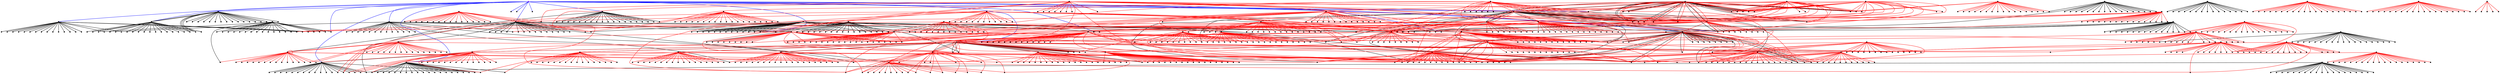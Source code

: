 graph G{
node[shape=point]
"Global_warming"[color=purple]
"Global_warming" -- "Albedo"[color=blue];
"Global_warming" -- "Agriculture"[color=blue];
"Global_warming" -- "Asphalt"[color=blue];
"Global_warming" -- "Adelaide"[color=blue];
"Global_warming" -- "Agrarianism"[color=blue];
"Global_warming" -- "Armageddon"[color=blue];
"Global_warming" -- "Attribution_of_recent_climate_change"[color=blue];
"Global_warming" -- "Talk_Attribution_of_recent_climate_change"[color=blue];
"Global_warming" -- "Acid_rain"[color=blue];
"Global_warming" -- "Bill_Clinton"[color=blue];
"Global_warming" -- "Bryozoa"[color=blue];
"Global_warming" -- "Brigitte_Bardot"[color=blue];
"Global_warming" -- "Botany"[color=blue];
"Global_warming" -- "Barter"[color=blue];
"Global_warming" -- "Brown_bear"[color=blue];
"Global_warming" -- "Bee"[color=blue];
"Global_warming" -- "Blue_whale"[color=blue];
"Global_warming" -- "Benjamin_D__Santer"[color=blue];
"Global_warming" -- "Copenhagen"[color=blue];
"Global_warming" -- "Geography_of_Canada"[color=blue];
"Albedo" -- "Asteroid";
"Albedo" -- "Adrastea_(moon)";
"Albedo" -- "Attribution_of_recent_climate_change";
"Albedo" -- "Botany";
"Albedo" -- "Carbon_dioxide";
"Albedo" -- "Comet";
"Albedo" -- "Carbon_sink";
"Albedo" -- "Climate";
"Albedo" -- "Carme_(moon)";
"Albedo" -- "Comet_Hale–Bopp";
"Albedo" -- "Hypothetical_types_of_biochemistry";
"Albedo" -- "Deep_Space_1";
"Albedo" -- "Earth";
"Albedo" -- "Exoplanet";
"Albedo" -- "El_Niño";
"Albedo" -- "Feedback";
"Albedo" -- "Fred_Singer";
"Albedo" -- "Greenhouse_effect";
"Albedo" -- "Glacier";
"Albedo" -- "Global_warming_potential";
"Agriculture" -- "Anarchism";
"Agriculture" -- "Agricultural_science";
"Agriculture" -- "Agriculture";
"Agriculture" -- "Assistive_technology";
"Agriculture" -- "Economy_of_Angola";
"Agriculture" -- "Arsenic";
"Agriculture" -- "Arable_land";
"Agriculture" -- "Antigua_and_Barbuda";
"Agriculture" -- "Achill_Island";
"Agriculture" -- "Aarhus";
"Agriculture" -- "Economy_of_Armenia";
"Agriculture" -- "Assembly_line";
"Agriculture" -- "Artificial_intelligence";
"Agriculture" -- "Aquaculture";
"Agriculture" -- "Amazon_River";
"Agriculture" -- "Ammon";
"Agriculture" -- "Apuleius";
"Agriculture" -- "Economy_of_Alberta";
"Agriculture" -- "Arcology";
"Agriculture" -- "Angus";
"Asphalt" -- "Aluminium";
"Asphalt" -- "Andes";
"Asphalt" -- "Brick";
"Asphalt" -- "Concrete";
"Asphalt" -- "Transport_in_Cambodia";
"Asphalt" -- "Comet";
"Asphalt" -- "Coal_tar";
"Asphalt" -- "Dead_Sea";
"Asphalt" -- "Dolly_Parton";
"Asphalt" -- "Extremophile";
"Asphalt" -- "Geography_of_Israel";
"Asphalt" -- "Kalevala";
"Asphalt" -- "Kerosene";
"Asphalt" -- "Economy_of_Malaysia";
"Asphalt" -- "Mummy";
"Asphalt" -- "Mica";
"Asphalt" -- "Natural_gas";
"Asphalt" -- "Oxygen";
"Asphalt" -- "Petroleum";
"Asphalt" -- "Foreign_relations_of_China";
"Adelaide" -- "ABBA";
"Adelaide" -- "Australian_Democrats";
"Adelaide" -- "Austin,_Texas";
"Adelaide" -- "Australian_rules_football";
"Adelaide" -- "Australian_Army";
"Adelaide" -- "Australian_Broadcasting_Corporation";
"Adelaide" -- "Brian_Lara";
"Adelaide" -- "Bill_Oddie";
"Adelaide" -- "Ballarat";
"Adelaide" -- "Commuter_rail";
"Adelaide" -- "Cold_Chisel";
"Adelaide" -- "Cola";
"Adelaide" -- "Christadelphians";
"Adelaide" -- "Christmas_tree";
"Adelaide" -- "December_28";
"Adelaide" -- "December_1";
"Adelaide" -- "Darwin,_Northern_Territory";
"Adelaide" -- "Diesel_multiple_unit";
"Adelaide" -- "Eastern_Orthodox_Church";
"Adelaide" -- "Ennio_Morricone";
"Agrarianism" -- "Benjamin_Disraeli";
"Agrarianism" -- "Barter";
"Agrarianism" -- "Chinese_philosophy";
"Agrarianism" -- "Country_Liberal_Party";
"Agrarianism" -- "Conservatism";
"Agrarianism" -- "Arthur_Wellesley,_1st_Duke_of_Wellington";
"Agrarianism" -- "Distributism";
"Agrarianism" -- "Edmund_Burke";
"Agrarianism" -- "Engelbert_Dollfuss";
"Agrarianism" -- "Grover_Cleveland";
"Agrarianism" -- "History_of_Poland";
"Agrarianism" -- "Jacobitism";
"Agrarianism" -- "Luddite";
"Agrarianism" -- "List_of_Latin_words_with_English_derivatives";
"Agrarianism" -- "Index_of_philosophy_articles_(A–C)";
"Agrarianism" -- "Mahatma_Gandhi";
"Agrarianism" -- "Monasticism";
"Agrarianism" -- "Manorialism";
"Agrarianism" -- "Nazi_Party";
"Agrarianism" -- "National_Party_of_Australia";
"Armageddon" -- "Afterlife";
"Armageddon" -- "Book_of_Revelation";
"Armageddon" -- "Christian_eschatology";
"Armageddon" -- "Family_International";
"Armageddon" -- "Eschatology";
"Armageddon" -- "Fermi_paradox";
"Armageddon" -- "Islamic_eschatology";
"Armageddon" -- "Talk_Jewish_eschatology";
"Armageddon" -- "Left_Behind";
"Armageddon" -- "Ride_the_Lightning";
"Armageddon" -- "Mage__The_Ascension";
"Armageddon" -- "Malthusian_catastrophe";
"Armageddon" -- "Millennialism";
"Armageddon" -- "Nuclear_winter";
"Armageddon" -- "Preterism";
"Armageddon" -- "Pandemic";
"Armageddon" -- "Ragnarök";
"Armageddon" -- "Rise_of_the_Triad";
"Armageddon" -- "List_of_The_Sandman_characters";
"Armageddon" -- "Second_Coming";
"Attribution of recent climate change" -- "Albedo";
"Attribution of recent climate change" -- "Attribution_of_recent_climate_change";
"Attribution of recent climate change" -- "Talk_Attribution_of_recent_climate_change";
"Attribution of recent climate change" -- "Carbon_dioxide";
"Attribution of recent climate change" -- "Carbon_sink";
"Attribution of recent climate change" -- "Climate";
"Attribution of recent climate change" -- "El_Niño";
"Attribution of recent climate change" -- "Fred_Singer";
"Attribution of recent climate change" -- "Greenhouse_effect";
"Attribution of recent climate change" -- "Glacier";
"Attribution of recent climate change" -- "Global_warming_potential";
"Attribution of recent climate change" -- "Global_warming_controversy";
"Attribution of recent climate change" -- "Intergovernmental_Panel_on_Climate_Change";
"Attribution of recent climate change" -- "Kyoto_Protocol";
"Attribution of recent climate change" -- "Science___Environmental_Policy_Project";
"Attribution of recent climate change" -- "United_Nations_Framework_Convention_on_Climate_Change";
"Attribution of recent climate change" -- "Urban_heat_island";
"Attribution of recent climate change" -- "Little_Ice_Age";
"Attribution of recent climate change" -- "Talk_Global_warming_controversy";
"Attribution of recent climate change" -- "Emissions_trading";
"Talk:Attribution of recent climate change" -- "Talk_Anthropogenic_global_warming";
"Talk:Attribution of recent climate change" -- "Wikipedia_Administrators'_noticeboard_IncidentArchive19";
"Talk:Attribution of recent climate change" -- "Wikipedia_WikiProject_Skepticism_Articles_attracting_pseudoscientific_edits";
"Talk:Attribution of recent climate change" -- "Wikipedia_Version_1_0_Editorial_Team_Assessment_log";
"Talk:Attribution of recent climate change" -- "Talk_Global_warming_Archive_15";
"Talk:Attribution of recent climate change" -- "Wikipedia_Administrators'_noticeboard_3RRArchive36";
"Talk:Attribution of recent climate change" -- "Wikipedia_Administrators'_noticeboard_3RRArchive63";
"Talk:Attribution of recent climate change" -- "Talk_Attribution_of_recent_climate_change_Archive_1";
"Talk:Attribution of recent climate change" -- "Talk_Attribution_of_recent_climate_change_Archive_2";
"Talk:Attribution of recent climate change" -- "Wikipedia_Database_reports_Indefinitely_semi_protected_articles_1";
"Talk:Attribution of recent climate change" -- "User_talk_Tony_Sidaway_Discretionary_sanctions_articles_tagged";
"Talk:Attribution of recent climate change" -- "Wikipedia_WikiProject_Environment_Article_alerts_Archive";
"Talk:Attribution of recent climate change" -- "Wikipedia_WikiProject_Environment_Climate_change_task_force_Article_alerts_Archive";
"Talk:Attribution of recent climate change" -- "User_talk_Mhannigan";
"Talk:Attribution of recent climate change" -- "Wikipedia_Dispute_resolution_noticeboard_Archive_52";
"Acid rain" -- "Arbor_Day";
"Acid rain" -- "Conservation_(cultural_heritage)";
"Acid rain" -- "Geography_of_Bulgaria";
"Acid rain" -- "Geography_of_Canada";
"Acid rain" -- "Canada–United_States_relations";
"Acid rain" -- "Coal";
"Acid rain" -- "Convention_on_Long_Range_Transboundary_Air_Pollution";
"Acid rain" -- "Cold_fusion";
"Acid rain" -- "Earth";
"Acid rain" -- "List_of_international_environmental_agreements";
"Acid rain" -- "Ecosystem";
"Acid rain" -- "Extinction_event";
"Acid rain" -- "Environmental_law";
"Acid rain" -- "Environmental_movement_in_the_United_States";
"Acid rain" -- "Geography_of_Finland";
"Acid rain" -- "Forest";
"Acid rain" -- "Food_and_Agriculture_Organization";
"Acid rain" -- "Gun_safety";
"Acid rain" -- "Alliance_'90_The_Greens";
"Acid rain" -- "Galvanization";
"Bill Clinton" -- "Abraham_Lincoln";
"Bill Clinton" -- "April_12";
"Bill Clinton" -- "April_30";
"Bill Clinton" -- "August_22";
"Bill Clinton" -- "August_17";
"Bill Clinton" -- "August_19";
"Bill Clinton" -- "Aachen";
"Bill Clinton" -- "Andrew_Jackson";
"Bill Clinton" -- "Andrew_Johnson";
"Bill Clinton" -- "April_28";
"Bill Clinton" -- "Al_Qaeda";
"Bill Clinton" -- "Arkansas";
"Bill Clinton" -- "American_Civil_Liberties_Union";
"Bill Clinton" -- "Area_51";
"Bill Clinton" -- "American_Airlines";
"Bill Clinton" -- "Talk_Apartheid_Archive_4";
"Bill Clinton" -- "Associate_Justice_of_the_Supreme_Court_of_the_United_States";
"Bill Clinton" -- "BillClinton";
"Bill Clinton" -- "The_Bronx";
"Bill Clinton" -- "Talk_Bill_Clinton";
"Bryozoa" -- "Chordate";
"Bryozoa" -- "Cambrian";
"Bryozoa" -- "Carboniferous";
"Bryozoa" -- "Cnidaria";
"Bryozoa" -- "Devonian";
"Bryozoa" -- "Timeline_of_the_evolutionary_history_of_life";
"Bryozoa" -- "List_of_Greek_words_with_English_derivatives";
"Bryozoa" -- "Geologic_time_scale";
"Bryozoa" -- "Invertebrate";
"Bryozoa" -- "Marine_biology";
"Bryozoa" -- "Flatworm";
"Bryozoa" -- "Permian–Triassic_extinction_event";
"Bryozoa" -- "Silurian";
"Bryozoa" -- "Zoology";
"Bryozoa" -- "Vertebrate";
"Bryozoa" -- "Sipuncula";
"Bryozoa" -- "Placozoa";
"Bryozoa" -- "Symbion";
"Bryozoa" -- "Ectoprocta_version_2";
"Bryozoa" -- "Echinoderm";
"Brigitte Bardot" -- "Andy_Warhol";
"Brigitte Bardot" -- "ABBA";
"Brigitte Bardot" -- "Acapulco";
"Brigitte Bardot" -- "Bikini";
"Brigitte Bardot" -- "Bill_Mumy";
"Brigitte Bardot" -- "Douglas_Adams";
"Brigitte Bardot" -- "Dubbing_(filmmaking)";
"Brigitte Bardot" -- "List_of_French_people";
"Brigitte Bardot" -- "Cinema_of_France";
"Brigitte Bardot" -- "John_Lennon";
"Brigitte Bardot" -- "James_Stewart";
"Brigitte Bardot" -- "Penélope_Cruz";
"Brigitte Bardot" -- "Peter_Singer";
"Brigitte Bardot" -- "September_28";
"Brigitte Bardot" -- "Speciesism";
"Brigitte Bardot" -- "Veganism";
"Brigitte Bardot" -- "Vegetarianism";
"Brigitte Bardot" -- "1960s";
"Brigitte Bardot" -- "1950s";
"Brigitte Bardot" -- "1956";
"Botany" -- "Aristotle";
"Botany" -- "Agricultural_science";
"Botany" -- "Agriculture";
"Botany" -- "Algae";
"Botany" -- "Anatomy";
"Botany" -- "Atom";
"Botany" -- "Talk_Almond";
"Botany" -- "Avicenna";
"Botany" -- "Aspirin";
"Botany" -- "Albertus_Magnus";
"Botany" -- "Talk_Amaryllis";
"Botany" -- "Antoine_Lavoisier";
"Botany" -- "Assyria";
"Botany" -- "Ayahuasca";
"Botany" -- "Astrobiology";
"Botany" -- "Herman_Boerhaave";
"Botany" -- "Biostatistics";
"Botany" -- "Biochemistry";
"Botany" -- "Bigfoot";
"Botany" -- "Bioinformatics";
"Barter" -- "Anthropology";
"Barter" -- "Agrarianism";
"Barter" -- "Capitalism";
"Barter" -- "Currency";
"Barter" -- "Talk_Carl_Menger";
"Barter" -- "Civilization";
"Barter" -- "Planned_economy";
"Barter" -- "Economics";
"Barter" -- "Human_evolution";
"Barter" -- "Gold";
"Barter" -- "Gini_coefficient";
"Barter" -- "Foreign_relations_of_Kyrgyzstan";
"Barter" -- "Luddite";
"Barter" -- "Anarchist_communism";
"Barter" -- "Loyalty_program";
"Barter" -- "Mahatma_Gandhi";
"Barter" -- "Monasticism";
"Barter" -- "Mercantilism";
"Barter" -- "Marxism–Leninism";
"Barter" -- "Foreign_relations_of_North_Korea";
"Brown bear" -- "Aardwolf";
"Brown bear" -- "Albania";
"Brown bear" -- "Alps";
"Brown bear" -- "Arctic_fox";
"Brown bear" -- "Ant";
"Brown bear" -- "Southeast_Alaska";
"Brown bear" -- "Bulgaria";
"Brown bear" -- "Geography_of_Bulgaria";
"Brown bear" -- "Brown_University";
"Brown bear" -- "Bear";
"Brown bear" -- "Bald_eagle";
"Brown bear" -- "Bison";
"Brown bear" -- "Carnivora";
"Brown bear" -- "Cadillac,_Michigan";
"Brown bear" -- "Cat";
"Brown bear" -- "Coyote";
"Brown bear" -- "Canidae";
"Brown bear" -- "Clitoris";
"Brown bear" -- "Dhole";
"Brown bear" -- "Earless_seal";
"Bee" -- "Ambrosia";
"Bee" -- "Ambrose";
"Bee" -- "Economy_of_Alberta";
"Bee" -- "Alternative_medicine";
"Bee" -- "Ant";
"Bee" -- "Aberdeen_Bestiary";
"Bee" -- "Bacillus_thuringiensis";
"Bee" -- "Chives";
"Bee" -- "Cretaceous";
"Bee" -- "Cranberry";
"Bee" -- "Cactus";
"Bee" -- "Evolution";
"Bee" -- "Ethology";
"Bee" -- "Ecology";
"Bee" -- "Eden_Project";
"Bee" -- "Timeline_of_the_evolutionary_history_of_life";
"Bee" -- "Food";
"Bee" -- "French_Republican_Calendar";
"Bee" -- "Fuerteventura";
"Bee" -- "Hymenoptera";
"Blue whale" -- "Blue";
"Blue whale" -- "Blue_whale";
"Blue whale" -- "Chordate";
"Blue whale" -- "Talk_Carnivore";
"Blue whale" -- "Cetacea";
"Blue whale" -- "Diego_Garcia";
"Blue whale" -- "History_of_the_Falkland_Islands";
"Blue whale" -- "Gray_whale";
"Blue whale" -- "Jonah";
"Blue whale" -- "Killer_whale";
"Blue whale" -- "Mammal";
"Blue whale" -- "Norwegian_Sea";
"Blue whale" -- "Persian_Gulf";
"Blue whale" -- "South_Georgia_and_the_South_Sandwich_Islands";
"Blue whale" -- "Sindh";
"Blue whale" -- "Sonar";
"Blue whale" -- "Tierra_del_Fuego";
"Blue whale" -- "Whaling";
"Blue whale" -- "Whale";
"Blue whale" -- "1_decametre";
"Benjamin D. Santer" -- "Attribution_of_recent_climate_change";
"Benjamin D. Santer" -- "Global_Climate_Coalition";
"Benjamin D. Santer" -- "National_Center_for_Science_Education";
"Benjamin D. Santer" -- "University_of_East_Anglia";
"Benjamin D. Santer" -- "List_of_geophysicists";
"Benjamin D. Santer" -- "David_Douglass";
"Benjamin D. Santer" -- "Santer";
"Benjamin D. Santer" -- "IPCC_Second_Assessment_Report";
"Benjamin D. Santer" -- "MacArthur_Fellows_Program";
"Benjamin D. Santer" -- "Ben_Santer";
"Benjamin D. Santer" -- "Hockey_stick_controversy";
"Benjamin D. Santer" -- "Ernest_Orlando_Lawrence_Award";
"Benjamin D. Santer" -- "Talk_Benjamin_D__Santer";
"Benjamin D. Santer" -- "Wikipedia_WikiProject_Persondata_List_of_biographies_10";
"Benjamin D. Santer" -- "List_of_University_of_East_Anglia_alumni";
"Benjamin D. Santer" -- "List_of_authors_of_Climate_Change_2007__The_Physical_Science_Basis";
"Benjamin D. Santer" -- "User_talk_NickburgRufus";
"Benjamin D. Santer" -- "Wikipedia_Date_formatting_and_linking_poll_List_of_articles_with_year_only_links_(1)";
"Benjamin D. Santer" -- "Talk_Christopher_Monckton,_3rd_Viscount_Monckton_of_Brenchley_Archive_5";
"Copenhagen" -- "Ankara";
"Copenhagen" -- "Amsterdam";
"Copenhagen" -- "ABBA";
"Copenhagen" -- "Aarhus";
"Copenhagen" -- "Talk_Aarhus";
"Copenhagen" -- "Athens";
"Copenhagen" -- "August_15";
"Copenhagen" -- "August_21";
"Copenhagen" -- "Alexander_III_of_Russia";
"Copenhagen" -- "August_29";
"Copenhagen" -- "Absalon";
"Copenhagen" -- "Aage_Bohr";
"Copenhagen" -- "Andreas_Aagesen";
"Copenhagen" -- "Alicante";
"Copenhagen" -- "Aron_Nimzowitsch";
"Copenhagen" -- "Agner_Krarup_Erlang";
"Copenhagen" -- "A_Doll's_House";
"Copenhagen" -- "Baltic_Sea";
"Copenhagen" -- "Berlin";
"Copenhagen" -- "Bridge";
"Geography of Canada" -- "Alberta";
"Geography of Canada" -- "British_Columbia";
"Geography of Canada" -- "Geography_of_the_British_Virgin_Islands";
"Geography of Canada" -- "Demographics_of_Canada";
"Geography of Canada" -- "Politics_of_Canada";
"Geography of Canada" -- "Telecommunications_in_Canada";
"Geography of Canada" -- "Transportation_in_Canada";
"Geography of Canada" -- "Geography_of_the_Cayman_Islands";
"Geography of Canada" -- "Geography_of_Costa_Rica";
"Geography of Canada" -- "Canada_Day";
"Geography of Canada" -- "Canadian_Shield";
"Geography of Canada" -- "Culture_of_Canada";
"Geography of Canada" -- "List_of_companies_of_Canada";
"Geography of Canada" -- "The_Maritimes";
"Geography of Canada" -- "Constitution_of_Canada";
"Geography of Canada" -- "Geography_of_Dominica";
"Geography of Canada" -- "Geography_of_the_Dominican_Republic";
"Geography of Canada" -- "Geography_of_El_Salvador";
"Geography of Canada" -- "Geography_of_Greenland";
"Geography of Canada" -- "Geography_of_Grenada";
"Asteroid" -- "Albedo"[color=red];
"Asteroid" -- "Amateur_astronomy"[color=red];
"Asteroid" -- "Asteroids_(video_game)"[color=red];
"Asteroid" -- "Asteroid"[color=red];
"Asteroid" -- "Anatoly_Karpov"[color=red];
"Asteroid" -- "Alhazen"[color=red];
"Asteroid" -- "Amalasuntha"[color=red];
"Asteroid" -- "Talk_Asteroid"[color=red];
"Asteroid" -- "Archimedes"[color=red];
"Asteroid" -- "Absolute_magnitude"[color=red];
"Asteroid" -- "Andrew_Wiles"[color=red];
"Asteroid" -- "Arthur_Eddington"[color=red];
"Asteroid" -- "Adam_Carolla"[color=red];
"Asteroid" -- "Andrei_Sakharov"[color=red];
"Asteroid" -- "Astrobiology"[color=red];
"Asteroid" -- "Archaeopteryx"[color=red];
"Asteroid" -- "Herman_Boerhaave"[color=red];
"Asteroid" -- "Bill_Haley"[color=red];
"Asteroid" -- "Christopher_Columbus"[color=red];
"Asteroid" -- "Comet"[color=red];
"Adrastea (moon)" -- "Comet_Shoemaker–Levy_9"[color=red];
"Adrastea (moon)" -- "Carme_(moon)"[color=red];
"Adrastea (moon)" -- "Galilean_moons"[color=red];
"Adrastea (moon)" -- "Lysithea_(moon)"[color=red];
"Adrastea (moon)" -- "Orbital_resonance"[color=red];
"Adrastea (moon)" -- "Ring_system_(astronomy)"[color=red];
"Adrastea (moon)" -- "Pioneer_program"[color=red];
"Adrastea (moon)" -- "Tidal_acceleration"[color=red];
"Adrastea (moon)" -- "Jupiter_trojan"[color=red];
"Adrastea (moon)" -- "Voyager_2"[color=red];
"Adrastea (moon)" -- "Jupiter"[color=red];
"Adrastea (moon)" -- "Callisto_(moon)"[color=red];
"Adrastea (moon)" -- "Europa_(moon)"[color=red];
"Adrastea (moon)" -- "Metis_(moon)"[color=red];
"Adrastea (moon)" -- "Amalthea_(moon)"[color=red];
"Adrastea (moon)" -- "Voyager_program"[color=red];
"Adrastea (moon)" -- "Natural_satellite"[color=red];
"Adrastea (moon)" -- "Ganymede_(moon)"[color=red];
"Adrastea (moon)" -- "Tidal_locking"[color=red];
"Adrastea (moon)" -- "Roche_limit"[color=red];
"Attribution of recent climate change" -- "Albedo"[color=red];
"Attribution of recent climate change" -- "Attribution_of_recent_climate_change"[color=red];
"Attribution of recent climate change" -- "Talk_Attribution_of_recent_climate_change"[color=red];
"Attribution of recent climate change" -- "Carbon_dioxide"[color=red];
"Attribution of recent climate change" -- "Carbon_sink"[color=red];
"Attribution of recent climate change" -- "Climate"[color=red];
"Attribution of recent climate change" -- "El_Niño"[color=red];
"Attribution of recent climate change" -- "Fred_Singer"[color=red];
"Attribution of recent climate change" -- "Greenhouse_effect"[color=red];
"Attribution of recent climate change" -- "Glacier"[color=red];
"Attribution of recent climate change" -- "Global_warming_potential"[color=red];
"Attribution of recent climate change" -- "Global_warming_controversy"[color=red];
"Attribution of recent climate change" -- "Intergovernmental_Panel_on_Climate_Change"[color=red];
"Attribution of recent climate change" -- "Kyoto_Protocol"[color=red];
"Attribution of recent climate change" -- "Science___Environmental_Policy_Project"[color=red];
"Attribution of recent climate change" -- "United_Nations_Framework_Convention_on_Climate_Change"[color=red];
"Attribution of recent climate change" -- "Urban_heat_island"[color=red];
"Attribution of recent climate change" -- "Little_Ice_Age"[color=red];
"Attribution of recent climate change" -- "Talk_Global_warming_controversy"[color=red];
"Attribution of recent climate change" -- "Emissions_trading"[color=red];
"Botany" -- "Aristotle"[color=red];
"Botany" -- "Agricultural_science"[color=red];
"Botany" -- "Agriculture"[color=red];
"Botany" -- "Algae"[color=red];
"Botany" -- "Anatomy"[color=red];
"Botany" -- "Atom"[color=red];
"Botany" -- "Talk_Almond"[color=red];
"Botany" -- "Avicenna"[color=red];
"Botany" -- "Aspirin"[color=red];
"Botany" -- "Albertus_Magnus"[color=red];
"Botany" -- "Talk_Amaryllis"[color=red];
"Botany" -- "Antoine_Lavoisier"[color=red];
"Botany" -- "Assyria"[color=red];
"Botany" -- "Ayahuasca"[color=red];
"Botany" -- "Astrobiology"[color=red];
"Botany" -- "Herman_Boerhaave"[color=red];
"Botany" -- "Biostatistics"[color=red];
"Botany" -- "Biochemistry"[color=red];
"Botany" -- "Bigfoot"[color=red];
"Botany" -- "Bioinformatics"[color=red];
"Carbon dioxide" -- "Albedo"[color=red];
"Carbon dioxide" -- "Agriculture"[color=red];
"Carbon dioxide" -- "Algae"[color=red];
"Carbon dioxide" -- "Alkane"[color=red];
"Carbon dioxide" -- "Acid"[color=red];
"Carbon dioxide" -- "Alkali_metal"[color=red];
"Carbon dioxide" -- "Argon"[color=red];
"Carbon dioxide" -- "Atom"[color=red];
"Carbon dioxide" -- "Alcohol"[color=red];
"Carbon dioxide" -- "Amino_acid"[color=red];
"Carbon dioxide" -- "Abalone"[color=red];
"Carbon dioxide" -- "Aromatic_hydrocarbon"[color=red];
"Carbon dioxide" -- "Ammonia"[color=red];
"Carbon dioxide" -- "Amine"[color=red];
"Carbon dioxide" -- "Apollo_13"[color=red];
"Carbon dioxide" -- "Acetylene"[color=red];
"Carbon dioxide" -- "Adenosine_triphosphate"[color=red];
"Carbon dioxide" -- "Antoine_Lavoisier"[color=red];
"Carbon dioxide" -- "Amphetamine"[color=red];
"Carbon dioxide" -- "Ant"[color=red];
"Comet" -- "Amateur_astronomy"[color=red];
"Comet" -- "Asteroid"[color=red];
"Comet" -- "Aries_(constellation)"[color=red];
"Comet" -- "Aromatic_hydrocarbon"[color=red];
"Comet" -- "Algol"[color=red];
"Comet" -- "Talk_Asteroid"[color=red];
"Comet" -- "Alpha_Centauri"[color=red];
"Comet" -- "Astrobiology"[color=red];
"Comet" -- "Archaeoastronomy"[color=red];
"Comet" -- "Carbon"[color=red];
"Comet" -- "Cretaceous"[color=red];
"Comet" -- "Comets"[color=red];
"Comet" -- "Curium"[color=red];
"Comet" -- "Corona_Australis"[color=red];
"Comet" -- "Comet_Shoemaker–Levy_9"[color=red];
"Comet" -- "Talk_Comet"[color=red];
"Comet" -- "Comet_Hale–Bopp"[color=red];
"Comet" -- "Charles_Messier"[color=red];
"Comet" -- "Hypothetical_types_of_biochemistry"[color=red];
"Comet" -- "Classical_Kuiper_belt_object"[color=red];
"Carbon sink" -- "Albedo"[color=red];
"Carbon sink" -- "Antarctic_Circumpolar_Current"[color=red];
"Carbon sink" -- "Attribution_of_recent_climate_change"[color=red];
"Carbon sink" -- "Carbon_dioxide"[color=red];
"Carbon sink" -- "Climate"[color=red];
"Carbon sink" -- "El_Niño"[color=red];
"Carbon sink" -- "Forest"[color=red];
"Carbon sink" -- "Fred_Singer"[color=red];
"Carbon sink" -- "Greenhouse_effect"[color=red];
"Carbon sink" -- "Glacier"[color=red];
"Carbon sink" -- "Global_warming_potential"[color=red];
"Carbon sink" -- "Global_warming_controversy"[color=red];
"Carbon sink" -- "Intergovernmental_Panel_on_Climate_Change"[color=red];
"Carbon sink" -- "Kyoto_Protocol"[color=red];
"Carbon sink" -- "Plankton"[color=red];
"Carbon sink" -- "United_Nations_Framework_Convention_on_Climate_Change"[color=red];
"Carbon sink" -- "Urban_heat_island"[color=red];
"Carbon sink" -- "Little_Ice_Age"[color=red];
"Carbon sink" -- "Emissions_trading"[color=red];
"Carbon sink" -- "Drought"[color=red];
"Climate" -- "Albedo"[color=red];
"Climate" -- "Agricultural_science"[color=red];
"Climate" -- "Agriculture"[color=red];
"Climate" -- "Adobe"[color=red];
"Climate" -- "Geography_of_American_Samoa"[color=red];
"Climate" -- "Geography_of_Alabama"[color=red];
"Climate" -- "Arbor_Day"[color=red];
"Climate" -- "Autumn"[color=red];
"Climate" -- "Attribution_of_recent_climate_change"[color=red];
"Climate" -- "Baker_Island"[color=red];
"Climate" -- "Barbados"[color=red];
"Climate" -- "Geography_of_Brunei"[color=red];
"Climate" -- "Geography_of_Bulgaria"[color=red];
"Climate" -- "Botany"[color=red];
"Climate" -- "Blizzard"[color=red];
"Climate" -- "Talk_Biome"[color=red];
"Climate" -- "Biosphere"[color=red];
"Climate" -- "Benjamin_D__Santer"[color=red];
"Climate" -- "Colorado"[color=red];
"Climate" -- "Chile"[color=red];
"Carme (moon)" -- "Adrastea_(moon)"[color=red];
"Carme (moon)" -- "Galilean_moons"[color=red];
"Carme (moon)" -- "Lysithea_(moon)"[color=red];
"Carme (moon)" -- "Jupiter"[color=red];
"Carme (moon)" -- "Callisto_(moon)"[color=red];
"Carme (moon)" -- "Europa_(moon)"[color=red];
"Carme (moon)" -- "Metis_(moon)"[color=red];
"Carme (moon)" -- "Amalthea_(moon)"[color=red];
"Carme (moon)" -- "Natural_satellite"[color=red];
"Carme (moon)" -- "Ganymede_(moon)"[color=red];
"Carme (moon)" -- "Pan_(moon)"[color=red];
"Carme (moon)" -- "Thebe_(moon)"[color=red];
"Carme (moon)" -- "Leda_(moon)"[color=red];
"Carme (moon)" -- "Himalia_(moon)"[color=red];
"Carme (moon)" -- "Elara_(moon)"[color=red];
"Carme (moon)" -- "Ananke_(moon)"[color=red];
"Carme (moon)" -- "Pasiphae_(moon)"[color=red];
"Carme (moon)" -- "Sinope_(moon)"[color=red];
"Carme (moon)" -- "Seth_Barnes_Nicholson"[color=red];
"Carme (moon)" -- "Pan"[color=red];
"Comet Hale–Bopp" -- "Asteroid"[color=red];
"Comet Hale–Bopp" -- "April_1"[color=red];
"Comet Hale–Bopp" -- "Comet"[color=red];
"Comet Hale–Bopp" -- "Comet_Shoemaker–Levy_9"[color=red];
"Comet Hale–Bopp" -- "Talk_Comet"[color=red];
"Comet Hale–Bopp" -- "Talk_Comet_Hale–Bopp"[color=red];
"Comet Hale–Bopp" -- "Charles_Messier"[color=red];
"Comet Hale–Bopp" -- "Deep_Space_1"[color=red];
"Comet Hale–Bopp" -- "July_23"[color=red];
"Comet Hale–Bopp" -- "Kuiper_belt"[color=red];
"Comet Hale–Bopp" -- "March_9"[color=red];
"Comet Hale–Bopp" -- "March_22"[color=red];
"Comet Hale–Bopp" -- "Oort_cloud"[color=red];
"Comet Hale–Bopp" -- "Solar_System"[color=red];
"Comet Hale–Bopp" -- "1997"[color=red];
"Comet Hale–Bopp" -- "Radiation_pressure"[color=red];
"Comet Hale–Bopp" -- "Halley's_Comet"[color=red];
"Comet Hale–Bopp" -- "2060_Chiron"[color=red];
"Comet Hale–Bopp" -- "Ulysses_(spacecraft)"[color=red];
"Comet Hale–Bopp" -- "Giotto_(spacecraft)"[color=red];
"Hypothetical types of biochemistry" -- "Arsenic"[color=red];
"Hypothetical types of biochemistry" -- "Astrobiology"[color=red];
"Hypothetical types of biochemistry" -- "Biochemistry"[color=red];
"Hypothetical types of biochemistry" -- "Talk_Hypothetical_types_of_biochemistry"[color=red];
"Hypothetical types of biochemistry" -- "Drake_equation"[color=red];
"Hypothetical types of biochemistry" -- "Extraterrestrial_life"[color=red];
"Hypothetical types of biochemistry" -- "Fred_Hoyle"[color=red];
"Hypothetical types of biochemistry" -- "Fermi_paradox"[color=red];
"Hypothetical types of biochemistry" -- "Life"[color=red];
"Hypothetical types of biochemistry" -- "Lincos_(artificial_language)"[color=red];
"Hypothetical types of biochemistry" -- "Panspermia"[color=red];
"Hypothetical types of biochemistry" -- "Search_for_extraterrestrial_intelligence"[color=red];
"Hypothetical types of biochemistry" -- "Europa_(moon)"[color=red];
"Hypothetical types of biochemistry" -- "Titan_(moon)"[color=red];
"Hypothetical types of biochemistry" -- "Terrestrial_planet"[color=red];
"Hypothetical types of biochemistry" -- "Alien_invasion"[color=red];
"Hypothetical types of biochemistry" -- "Terrestrial_Planet_Finder"[color=red];
"Hypothetical types of biochemistry" -- "Kardashev_scale"[color=red];
"Hypothetical types of biochemistry" -- "Arecibo_Observatory"[color=red];
"Hypothetical types of biochemistry" -- "Captain_Scarlet_and_the_Mysterons"[color=red];
"Deep Space 1" -- "Asteroid"[color=red];
"Deep Space 1" -- "Caesium"[color=red];
"Deep Space 1" -- "Comet"[color=red];
"Deep Space 1" -- "Comet_Shoemaker–Levy_9"[color=red];
"Deep Space 1" -- "Comet_Hale–Bopp"[color=red];
"Deep Space 1" -- "Charles_Messier"[color=red];
"Deep Space 1" -- "Galileo_(spacecraft)"[color=red];
"Deep Space 1" -- "International_Space_Station"[color=red];
"Deep Space 1" -- "Interplanetary_spaceflight"[color=red];
"Deep Space 1" -- "Jet_Propulsion_Laboratory"[color=red];
"Deep Space 1" -- "2001_Mars_Odyssey"[color=red];
"Deep Space 1" -- "Mariner_4"[color=red];
"Deep Space 1" -- "October_24"[color=red];
"Deep Space 1" -- "Oort_cloud"[color=red];
"Deep Space 1" -- "September_21"[color=red];
"Deep Space 1" -- "Voyager_1"[color=red];
"Deep Space 1" -- "Voyager_2"[color=red];
"Deep Space 1" -- "Xenon"[color=red];
"Deep Space 1" -- "Mariner_9"[color=red];
"Deep Space 1" -- "NEAR_Shoemaker"[color=red];
"Earth" -- "Albedo"[color=red];
"Earth" -- "International_Atomic_Time"[color=red];
"Earth" -- "Apollo_8"[color=red];
"Earth" -- "Alkali_metal"[color=red];
"Earth" -- "Asia"[color=red];
"Earth" -- "Atlantic_Ocean"[color=red];
"Earth" -- "Asteroid"[color=red];
"Earth" -- "Aegean_Sea"[color=red];
"Earth" -- "Anatolia"[color=red];
"Earth" -- "Arsenic"[color=red];
"Earth" -- "Antimony"[color=red];
"Earth" -- "Atom"[color=red];
"Earth" -- "Aluminium"[color=red];
"Earth" -- "Anaximander"[color=red];
"Earth" -- "Astrometry"[color=red];
"Earth" -- "Angle"[color=red];
"Earth" -- "Astronomical_unit"[color=red];
"Earth" -- "Alpha_decay"[color=red];
"Earth" -- "Geography_of_Antarctica"[color=red];
"Earth" -- "August_17"[color=red];
"Exoplanet" -- "Aries_(constellation)"[color=red];
"Exoplanet" -- "Aquarius_(constellation)"[color=red];
"Exoplanet" -- "Astrometry"[color=red];
"Exoplanet" -- "Antlia"[color=red];
"Exoplanet" -- "Ara_(constellation)"[color=red];
"Exoplanet" -- "Apus"[color=red];
"Exoplanet" -- "Alpha_Centauri"[color=red];
"Exoplanet" -- "Astrobiology"[color=red];
"Exoplanet" -- "Boötes"[color=red];
"Exoplanet" -- "Capricornus"[color=red];
"Exoplanet" -- "Crux"[color=red];
"Exoplanet" -- "Cetus"[color=red];
"Exoplanet" -- "Carina_(constellation)"[color=red];
"Exoplanet" -- "Camelopardalis"[color=red];
"Exoplanet" -- "Canis_Major"[color=red];
"Exoplanet" -- "Canis_Minor"[color=red];
"Exoplanet" -- "Centaurus"[color=red];
"Exoplanet" -- "Corona_Borealis"[color=red];
"Exoplanet" -- "Cygnus_(constellation)"[color=red];
"Exoplanet" -- "Corona_Australis"[color=red];
"El Niño" -- "Attribution_of_recent_climate_change"[color=red];
"El Niño" -- "Borneo"[color=red];
"El Niño" -- "Climate"[color=red];
"El Niño" -- "Caribbean_Sea"[color=red];
"El Niño" -- "Economy_of_Ecuador"[color=red];
"El Niño" -- "El_Salvador"[color=red];
"El Niño" -- "Geography_of_the_Federated_States_of_Micronesia"[color=red];
"El Niño" -- "Holocene_extinction"[color=red];
"El Niño" -- "Infrared"[color=red];
"El Niño" -- "Juan_Fernández_Islands"[color=red];
"El Niño" -- "Jet_stream"[color=red];
"El Niño" -- "Kiribati"[color=red];
"El Niño" -- "Kiritimati"[color=red];
"El Niño" -- "Meteorology"[color=red];
"El Niño" -- "Marine_biology"[color=red];
"El Niño" -- "New_Caledonia"[color=red];
"El Niño" -- "Paleolithic"[color=red];
"El Niño" -- "Puerto_Rico"[color=red];
"El Niño" -- "Pacific_Ocean"[color=red];
"El Niño" -- "Pleistocene"[color=red];
"Feedback" -- "Albedo"[color=red];
"Feedback" -- "Algorithm"[color=red];
"Feedback" -- "Adenosine_triphosphate"[color=red];
"Feedback" -- "Augustin_Louis_Cauchy"[color=red];
"Feedback" -- "Blues"[color=red];
"Feedback" -- "Bipedalism"[color=red];
"Feedback" -- "Bistability"[color=red];
"Feedback" -- "Clock"[color=red];
"Feedback" -- "Control_engineering"[color=red];
"Feedback" -- "Control_theory"[color=red];
"Feedback" -- "Complexity"[color=red];
"Feedback" -- "Cyberspace"[color=red];
"Feedback" -- "Enzyme"[color=red];
"Feedback" -- "Electrical_engineering"[color=red];
"Feedback" -- "Ecosystem"[color=red];
"Feedback" -- "Linear_filter"[color=red];
"Feedback" -- "Effects_unit"[color=red];
"Feedback" -- "Electric_guitar"[color=red];
"Feedback" -- "Fly_by_wire"[color=red];
"Feedback" -- "Flynn_effect"[color=red];
"Fred Singer" -- "Carl_Sagan"[color=red];
"Fred Singer" -- "Global_warming_controversy"[color=red];
"Fred Singer" -- "Intergovernmental_Panel_on_Climate_Change"[color=red];
"Fred Singer" -- "September_27"[color=red];
"Fred Singer" -- "Phobos_(moon)"[color=red];
"Fred Singer" -- "International_Geophysical_Year"[color=red];
"Fred Singer" -- "Talk_Environmental_skepticism"[color=red];
"Fred Singer" -- "Leipzig_Declaration"[color=red];
"Fred Singer" -- "S__Fred_Singer"[color=red];
"Fred Singer" -- "List_of_geophysicists"[color=red];
"Fred Singer" -- "Talk_Climate_model"[color=red];
"Fred Singer" -- "James_Van_Allen"[color=red];
"Fred Singer" -- "Patrick_Michaels"[color=red];
"Fred Singer" -- "Global_cooling"[color=red];
"Fred Singer" -- "Temperature_record_of_the_past_1000_years"[color=red];
"Fred Singer" -- "Talk_Fred_Singer"[color=red];
"Fred Singer" -- "User_talk_Bkalafut"[color=red];
"Fred Singer" -- "Jim_Inhofe"[color=red];
"Fred Singer" -- "Center_for_the_Study_of_Carbon_Dioxide_and_Global_Change"[color=red];
"Greenhouse effect" -- "Albedo"[color=red];
"Greenhouse effect" -- "Alexander_Graham_Bell"[color=red];
"Greenhouse effect" -- "Attribution_of_recent_climate_change"[color=red];
"Greenhouse effect" -- "Talk_Attribution_of_recent_climate_change"[color=red];
"Greenhouse effect" -- "Carbon_dioxide"[color=red];
"Greenhouse effect" -- "Carbon_sink"[color=red];
"Greenhouse effect" -- "Climate"[color=red];
"Greenhouse effect" -- "Cold_fusion"[color=red];
"Greenhouse effect" -- "Deforestation"[color=red];
"Greenhouse effect" -- "Dinosaur"[color=red];
"Greenhouse effect" -- "Earth"[color=red];
"Greenhouse effect" -- "Ecosystem"[color=red];
"Greenhouse effect" -- "Engine"[color=red];
"Greenhouse effect" -- "Extinction_event"[color=red];
"Greenhouse effect" -- "El_Niño"[color=red];
"Greenhouse effect" -- "Fred_Singer"[color=red];
"Greenhouse effect" -- "Talk_Greenhouse_effect"[color=red];
"Greenhouse effect" -- "Glacier"[color=red];
"Greenhouse effect" -- "Global_warming_potential"[color=red];
"Greenhouse effect" -- "Geyser"[color=red];
"Glacier" -- "Arable_land"[color=red];
"Glacier" -- "Arctic_fox"[color=red];
"Glacier" -- "Amu_Darya"[color=red];
"Glacier" -- "Acid_rain"[color=red];
"Glacier" -- "Biosphere"[color=red];
"Glacier" -- "Geography_of_Canada"[color=red];
"Glacier" -- "Carboniferous"[color=red];
"Glacier" -- "Columbia_River"[color=red];
"Glacier" -- "Cretaceous"[color=red];
"Glacier" -- "Cape_Breton_Island"[color=red];
"Glacier" -- "Columbus,_Ohio"[color=red];
"Glacier" -- "Crystal"[color=red];
"Glacier" -- "Canadian_Shield"[color=red];
"Glacier" -- "Cayuga_Lake"[color=red];
"Glacier" -- "Columbia_University"[color=red];
"Glacier" -- "Cairn"[color=red];
"Glacier" -- "Devonian"[color=red];
"Glacier" -- "Earth"[color=red];
"Glacier" -- "Energy"[color=red];
"Glacier" -- "Erosion"[color=red];
"Global-warming potential" -- "Albedo"[color=red];
"Global-warming potential" -- "Attribution_of_recent_climate_change"[color=red];
"Global-warming potential" -- "Carbon_dioxide"[color=red];
"Global-warming potential" -- "Carbon_sink"[color=red];
"Global-warming potential" -- "Climate"[color=red];
"Global-warming potential" -- "El_Niño"[color=red];
"Global-warming potential" -- "Fred_Singer"[color=red];
"Global-warming potential" -- "Greenhouse_effect"[color=red];
"Global-warming potential" -- "Glacier"[color=red];
"Global-warming potential" -- "Global_warming_controversy"[color=red];
"Global-warming potential" -- "Intergovernmental_Panel_on_Climate_Change"[color=red];
"Global-warming potential" -- "Kyoto_Protocol"[color=red];
"Global-warming potential" -- "Natural_gas"[color=red];
"Global-warming potential" -- "United_Nations_Framework_Convention_on_Climate_Change"[color=red];
"Global-warming potential" -- "Urban_heat_island"[color=red];
"Global-warming potential" -- "Little_Ice_Age"[color=red];
"Global-warming potential" -- "Emissions_trading"[color=red];
"Global-warming potential" -- "Drought"[color=red];
"Global-warming potential" -- "Nitrous_oxide"[color=red];
"Global-warming potential" -- "Satellite_temperature_measurements"[color=red];
"Anarchism" -- "Aristotle"[color=red];
"Anarchism" -- "Altruism"[color=red];
"Anarchism" -- "Ayn_Rand"[color=red];
"Anarchism" -- "Albert_Camus"[color=red];
"Anarchism" -- "Talk_Anarchism_Archive_1"[color=red];
"Anarchism" -- "Talk_Anarchy_Archive_1"[color=red];
"Anarchism" -- "April_15"[color=red];
"Anarchism" -- "Anarcho_capitalism"[color=red];
"Anarchism" -- "Ancient_philosophy"[color=red];
"Anarchism" -- "Aleister_Crowley"[color=red];
"Anarchism" -- "Afterlife"[color=red];
"Anarchism" -- "Athens"[color=red];
"Anarchism" -- "Animism"[color=red];
"Anarchism" -- "Adam_Smith"[color=red];
"Anarchism" -- "Andrew_Carnegie"[color=red];
"Anarchism" -- "Augustine_of_Hippo"[color=red];
"Anarchism" -- "Alexander_Grothendieck"[color=red];
"Anarchism" -- "Anarchist"[color=red];
"Anarchism" -- "Aesthetics"[color=red];
"Anarchism" -- "Talk_Anarchist"[color=red];
"Agricultural science" -- "Agriculture"[color=red];
"Agricultural science" -- "Aquaculture"[color=red];
"Agricultural science" -- "Abbas_II_of_Egypt"[color=red];
"Agricultural science" -- "Hydroponics"[color=red];
"Agricultural science" -- "James_Hutton"[color=red];
"Agricultural science" -- "Meat"[color=red];
"Agricultural science" -- "Stuttgart"[color=red];
"Agricultural science" -- "Tillage"[color=red];
"Agricultural science" -- "Crop_rotation"[color=red];
"Agricultural science" -- "Quiz_bowl"[color=red];
"Agricultural science" -- "René_Dumont"[color=red];
"Agricultural science" -- "Agricultural_Science"[color=red];
"Agricultural science" -- "Outline_of_agriculture"[color=red];
"Agricultural science" -- "Lee_Teng_hui"[color=red];
"Agricultural science" -- "Farm"[color=red];
"Agricultural science" -- "Bell_pepper"[color=red];
"Agricultural science" -- "Green_Revolution"[color=red];
"Agricultural science" -- "Organic_farming"[color=red];
"Agricultural science" -- "South_Dakota_State_University"[color=red];
"Agricultural science" -- "Permaculture"[color=red];
"Agriculture" -- "Anarchism"[color=red];
"Agriculture" -- "Agricultural_science"[color=red];
"Agriculture" -- "Agriculture"[color=red];
"Agriculture" -- "Assistive_technology"[color=red];
"Agriculture" -- "Economy_of_Angola"[color=red];
"Agriculture" -- "Arsenic"[color=red];
"Agriculture" -- "Arable_land"[color=red];
"Agriculture" -- "Antigua_and_Barbuda"[color=red];
"Agriculture" -- "Achill_Island"[color=red];
"Agriculture" -- "Aarhus"[color=red];
"Agriculture" -- "Economy_of_Armenia"[color=red];
"Agriculture" -- "Assembly_line"[color=red];
"Agriculture" -- "Artificial_intelligence"[color=red];
"Agriculture" -- "Aquaculture"[color=red];
"Agriculture" -- "Amazon_River"[color=red];
"Agriculture" -- "Ammon"[color=red];
"Agriculture" -- "Apuleius"[color=red];
"Agriculture" -- "Economy_of_Alberta"[color=red];
"Agriculture" -- "Arcology"[color=red];
"Agriculture" -- "Angus"[color=red];
"Assistive technology" -- "AssistiveTechnology"[color=red];
"Assistive technology" -- "Talk_Assistive_technology"[color=red];
"Assistive technology" -- "JavaScript"[color=red];
"Assistive technology" -- "Joystick"[color=red];
"Assistive technology" -- "Morse_code"[color=red];
"Assistive technology" -- "Physical_therapy"[color=red];
"Assistive technology" -- "Section_508_Amendment_to_the_Rehabilitation_Act_of_1973"[color=red];
"Assistive technology" -- "Trackball"[color=red];
"Assistive technology" -- "Universal_access_to_education"[color=red];
"Assistive technology" -- "World_Wide_Web"[color=red];
"Assistive technology" -- "Windows_2000"[color=red];
"Assistive technology" -- "AT"[color=red];
"Assistive technology" -- "Special_Olympics"[color=red];
"Assistive technology" -- "Speech_synthesis"[color=red];
"Assistive technology" -- "Cerebral_palsy"[color=red];
"Assistive technology" -- "Disability"[color=red];
"Assistive technology" -- "Arithmetic_coding"[color=red];
"Assistive technology" -- "Paralympic_Games"[color=red];
"Assistive technology" -- "Prosthesis"[color=red];
"Assistive technology" -- "Guide_dog"[color=red];
"Economy of Angola" -- "Angola"[color=red];
"Economy of Angola" -- "Politics_of_Angola"[color=red];
"Economy of Angola" -- "Transport_in_Angola"[color=red];
"Economy of Angola" -- "Angolan_Armed_Forces"[color=red];
"Economy of Angola" -- "Foreign_relations_of_Angola"[color=red];
"Economy of Angola" -- "Economy_of_Armenia"[color=red];
"Economy of Angola" -- "Economy_of_Benin"[color=red];
"Economy of Angola" -- "Economy_of_Botswana"[color=red];
"Economy of Angola" -- "Economy_of_Brazil"[color=red];
"Economy of Angola" -- "Economy_of_Bulgaria"[color=red];
"Economy of Angola" -- "Economy_of_Burkina_Faso"[color=red];
"Economy of Angola" -- "Economy_of_Burundi"[color=red];
"Economy of Angola" -- "Economy_of_Canada"[color=red];
"Economy of Angola" -- "Economy_of_Chad"[color=red];
"Economy of Angola" -- "China"[color=red];
"Economy of Angola" -- "Economy_of_Cameroon"[color=red];
"Economy of Angola" -- "Economy_of_the_Central_African_Republic"[color=red];
"Economy of Angola" -- "Croatia"[color=red];
"Economy of Angola" -- "Economy_of_Croatia"[color=red];
"Economy of Angola" -- "Economy_of_Cuba"[color=red];
"Arsenic" -- "Agriculture"[color=red];
"Arsenic" -- "Alkali_metal"[color=red];
"Arsenic" -- "Apple_Inc_"[color=red];
"Arsenic" -- "Argon"[color=red];
"Arsenic" -- "Arsenic"[color=red];
"Arsenic" -- "Antimony"[color=red];
"Arsenic" -- "Actinium"[color=red];
"Arsenic" -- "Americium"[color=red];
"Arsenic" -- "Astatine"[color=red];
"Arsenic" -- "Aluminium"[color=red];
"Arsenic" -- "Albertus_Magnus"[color=red];
"Arsenic" -- "Allotropy"[color=red];
"Arsenic" -- "Alternative_medicine"[color=red];
"Arsenic" -- "Ascorbic_acid"[color=red];
"Arsenic" -- "Actinide"[color=red];
"Arsenic" -- "Autonomous_building"[color=red];
"Arsenic" -- "Talk_Arsenic"[color=red];
"Arsenic" -- "Brass"[color=red];
"Arsenic" -- "Beryllium"[color=red];
"Arsenic" -- "Wikipedia_talk_WikiProject_Elements"[color=red];
"Arable land" -- "Agriculture"[color=red];
"Arable land" -- "Aardwolf"[color=red];
"Arable land" -- "Geography_of_Azerbaijan"[color=red];
"Arable land" -- "Amos_Bronson_Alcott"[color=red];
"Arable land" -- "British_Columbia"[color=red];
"Arable land" -- "Geography_of_Bosnia_and_Herzegovina"[color=red];
"Arable land" -- "Economy_of_Botswana"[color=red];
"Arable land" -- "British_Isles"[color=red];
"Arable land" -- "Broch"[color=red];
"Arable land" -- "Biosphere"[color=red];
"Arable land" -- "Geography_of_Cambodia"[color=red];
"Arable land" -- "Geography_of_the_Cayman_Islands"[color=red];
"Arable land" -- "Central_African_Republic"[color=red];
"Arable land" -- "Geography_of_Ivory_Coast"[color=red];
"Arable land" -- "Geography_of_Denmark"[color=red];
"Arable land" -- "Geography_of_Egypt"[color=red];
"Arable land" -- "Geography_of_El_Salvador"[color=red];
"Arable land" -- "Geography_of_Estonia"[color=red];
"Arable land" -- "Energy"[color=red];
"Arable land" -- "Food"[color=red];
"Antigua and Barbuda" -- "Andorra"[color=red];
"Antigua and Barbuda" -- "Aruba"[color=red];
"Antigua and Barbuda" -- "Atlantic_Ocean"[color=red];
"Antigua and Barbuda" -- "Antigua_And_Barbuda"[color=red];
"Antigua and Barbuda" -- "Antigua_and_Barbuda"[color=red];
"Antigua and Barbuda" -- "Demographics_of_Antigua_and_Barbuda"[color=red];
"Antigua and Barbuda" -- "Politics_of_Antigua_and_Barbuda"[color=red];
"Antigua and Barbuda" -- "Telecommunications_in_Antigua_and_Barbuda"[color=red];
"Antigua and Barbuda" -- "Royal_Antigua_and_Barbuda_Defence_Force"[color=red];
"Antigua and Barbuda" -- "Anguilla"[color=red];
"Antigua and Barbuda" -- "Acre"[color=red];
"Antigua and Barbuda" -- "American_English"[color=red];
"Antigua and Barbuda" -- "Australian_English"[color=red];
"Antigua and Barbuda" -- "American_Registry_for_Internet_Numbers"[color=red];
"Antigua and Barbuda" -- "Latin_American_Integration_Association"[color=red];
"Antigua and Barbuda" -- "Belgium"[color=red];
"Antigua and Barbuda" -- "Brazil"[color=red];
"Antigua and Barbuda" -- "The_Bahamas"[color=red];
"Antigua and Barbuda" -- "Bangladesh"[color=red];
"Antigua and Barbuda" -- "Barbados"[color=red];
"Achill Island" -- "County_Mayo"[color=red];
"Achill Island" -- "Cleveland"[color=red];
"Achill Island" -- "Peninsula"[color=red];
"Achill Island" -- "Grace_O'Malley"[color=red];
"Achill Island" -- "Heinrich_Böll"[color=red];
"Achill Island" -- "Gaeltacht"[color=red];
"Achill Island" -- "Ireland"[color=red];
"Achill Island" -- "St_Kilda,_Scotland"[color=red];
"Achill Island" -- "Geography_of_Ireland"[color=red];
"Achill Island" -- "List_of_tourist_attractions_in_Ireland"[color=red];
"Achill Island" -- "Cliff"[color=red];
"Achill Island" -- "Camille_Souter"[color=red];
"Achill Island" -- "Long_distance_trails_in_the_Republic_of_Ireland"[color=red];
"Achill Island" -- "List_of_ghost_towns_by_country"[color=red];
"Achill Island" -- "List_of_islands_of_Ireland"[color=red];
"Achill Island" -- "Croagh_Patrick"[color=red];
"Achill Island" -- "Martello_tower"[color=red];
"Achill Island" -- "List_of_islands_of_the_British_Isles"[color=red];
"Achill Island" -- "List_of_Ireland_related_topics"[color=red];
"Aarhus" -- "Mouthwash"[color=red];
"Aarhus" -- "Amsterdam"[color=red];
"Aarhus" -- "Talk_Aarhus"[color=red];
"Aarhus" -- "Alan_Turing"[color=red];
"Aarhus" -- "Athens"[color=red];
"Aarhus" -- "Berlin"[color=red];
"Aarhus" -- "Brussels"[color=red];
"Aarhus" -- "Bjarne_Stroustrup"[color=red];
"Aarhus" -- "Copenhagen"[color=red];
"Aarhus" -- "Foreign_relations_of_Croatia"[color=red];
"Aarhus" -- "Ceres_Brewery"[color=red];
"Aarhus" -- "Transport_in_Denmark"[color=red];
"Aarhus" -- "Dublin"[color=red];
"Aarhus" -- "Helsingør"[color=red];
"Aarhus" -- "Florence"[color=red];
"Aarhus" -- "Gothenburg"[color=red];
"Aarhus" -- "Helsinki"[color=red];
"Aarhus" -- "Jimi_Hendrix"[color=red];
"Aarhus" -- "Kraków"[color=red];
"Aarhus" -- "Loki"[color=red];
"Economy of Armenia" -- "Economy_of_Azerbaijan"[color=red];
"Economy of Armenia" -- "Geography_of_Armenia"[color=red];
"Economy of Armenia" -- "Demographics_of_Armenia"[color=red];
"Economy of Armenia" -- "Economy_of_Armenia"[color=red];
"Economy of Armenia" -- "Armed_Forces_of_Armenia"[color=red];
"Economy of Armenia" -- "Foreign_relations_of_Armenia"[color=red];
"Economy of Armenia" -- "Armenian_language"[color=red];
"Economy of Armenia" -- "Economy_of_Bhutan"[color=red];
"Economy of Armenia" -- "Economy_of_Bosnia_and_Herzegovina"[color=red];
"Economy of Armenia" -- "Economy_of_Brazil"[color=red];
"Economy of Armenia" -- "Economy_of_Brunei"[color=red];
"Economy of Armenia" -- "Economy_of_Bulgaria"[color=red];
"Economy of Armenia" -- "Economy_of_Canada"[color=red];
"Economy of Armenia" -- "China"[color=red];
"Economy of Armenia" -- "Economy_of_Cambodia"[color=red];
"Economy of Armenia" -- "Economy_of_Cameroon"[color=red];
"Economy of Armenia" -- "Croatia"[color=red];
"Economy of Armenia" -- "Economy_of_Croatia"[color=red];
"Economy of Armenia" -- "Economy_of_Cuba"[color=red];
"Economy of Armenia" -- "Economy_of_Cyprus"[color=red];
"Assembly line" -- "Audi"[color=red];
"Assembly line" -- "Computer_vision"[color=red];
"Assembly line" -- "December_1"[color=red];
"Assembly line" -- "Division_of_labour"[color=red];
"Assembly line" -- "Enola_Gay"[color=red];
"Assembly line" -- "Henry_Ford"[color=red];
"Assembly line" -- "Hamburg"[color=red];
"Assembly line" -- "Industry"[color=red];
"Assembly line" -- "July_30"[color=red];
"Assembly line" -- "Lexus"[color=red];
"Assembly line" -- "May_31"[color=red];
"Assembly line" -- "Patti_Smith"[color=red];
"Assembly line" -- "Programmable_logic_controller"[color=red];
"Assembly line" -- "Lockheed_P_38_Lightning"[color=red];
"Assembly line" -- "Robot"[color=red];
"Assembly line" -- "Statistics"[color=red];
"Assembly line" -- "Steel"[color=red];
"Assembly line" -- "Supply_chain_management"[color=red];
"Assembly line" -- "Economy_of_the_United_States"[color=red];
"Assembly line" -- "Volkswagen"[color=red];
"Artificial intelligence" -- "Assistive_technology"[color=red];
"Artificial intelligence" -- "Android_(robot)"[color=red];
"Artificial intelligence" -- "Algorithm"[color=red];
"Artificial intelligence" -- "Ada_Lovelace"[color=red];
"Artificial intelligence" -- "Assembly_line"[color=red];
"Artificial intelligence" -- "Alternate_history"[color=red];
"Artificial intelligence" -- "Alan_Turing"[color=red];
"Artificial intelligence" -- "AI"[color=red];
"Artificial intelligence" -- "Aquaculture"[color=red];
"Artificial intelligence" -- "A_Fire_Upon_the_Deep"[color=red];
"Artificial intelligence" -- "Aesthetics"[color=red];
"Artificial intelligence" -- "List_of_artificial_intelligence_projects"[color=red];
"Artificial intelligence" -- "Arcology"[color=red];
"Artificial intelligence" -- "Analysis_of_algorithms"[color=red];
"Artificial intelligence" -- "Automated_theorem_proving"[color=red];
"Artificial intelligence" -- "Ai"[color=red];
"Artificial intelligence" -- "Talk_Artificial_intelligence"[color=red];
"Artificial intelligence" -- "AI_complete"[color=red];
"Artificial intelligence" -- "Baruch_Spinoza"[color=red];
"Artificial intelligence" -- "Brain"[color=red];
"Aquaculture" -- "Agricultural_science"[color=red];
"Aquaculture" -- "Agriculture"[color=red];
"Aquaculture" -- "Algae"[color=red];
"Aquaculture" -- "Assistive_technology"[color=red];
"Aquaculture" -- "Assembly_line"[color=red];
"Aquaculture" -- "Artificial_intelligence"[color=red];
"Aquaculture" -- "Abalone"[color=red];
"Aquaculture" -- "Andalusia"[color=red];
"Aquaculture" -- "Bioinformatics"[color=red];
"Aquaculture" -- "Biotechnology"[color=red];
"Aquaculture" -- "Biomedical_engineering"[color=red];
"Aquaculture" -- "Computing"[color=red];
"Aquaculture" -- "Computer_science"[color=red];
"Aquaculture" -- "Economy_of_Chile"[color=red];
"Aquaculture" -- "Civil_engineering"[color=red];
"Aquaculture" -- "Chemical_engineering"[color=red];
"Aquaculture" -- "Convention_on_Fishing_and_Conservation_of_the_Living_Resources_of_the_High_Seas"[color=red];
"Aquaculture" -- "Control_engineering"[color=red];
"Aquaculture" -- "Cryogenics"[color=red];
"Aquaculture" -- "Engineering"[color=red];
"Amazon River" -- "Alligatoridae"[color=red];
"Amazon River" -- "Amazons"[color=red];
"Amazon River" -- "Amazon_river"[color=red];
"Amazon River" -- "Amerigo_Vespucci"[color=red];
"Amazon River" -- "Amazonite"[color=red];
"Amazon River" -- "Brackish_water"[color=red];
"Amazon River" -- "Brazil"[color=red];
"Amazon River" -- "Bolivia"[color=red];
"Amazon River" -- "Geography_of_Brazil"[color=red];
"Amazon River" -- "Colombia"[color=red];
"Amazon River" -- "Geography_of_Colombia"[color=red];
"Amazon River" -- "Casiquiare_canal"[color=red];
"Amazon River" -- "Chagas_disease"[color=red];
"Amazon River" -- "Ecuador"[color=red];
"Amazon River" -- "List_of_explorations"[color=red];
"Amazon River" -- "Edward_Elgar"[color=red];
"Amazon River" -- "El_Niño"[color=red];
"Amazon River" -- "Ganges"[color=red];
"Amazon River" -- "History_of_the_Netherlands"[color=red];
"Amazon River" -- "List_of_historical_period_drama_films"[color=red];
"Ammon" -- "Ahab"[color=red];
"Ammon" -- "Abraham"[color=red];
"Ammon" -- "Assyria"[color=red];
"Ammon" -- "Arabs"[color=red];
"Ammon" -- "Armageddon"[color=red];
"Ammon" -- "Book_of_Alma"[color=red];
"Ammon" -- "Book_of_Judges"[color=red];
"Ammon" -- "Book_of_Ezekiel"[color=red];
"Ammon" -- "Book_of_Genesis"[color=red];
"Ammon" -- "History_of_the_ancient_Levant"[color=red];
"Ammon" -- "Hebrew_(disambiguation)"[color=red];
"Ammon" -- "History_of_ancient_Israel_and_Judah"[color=red];
"Ammon" -- "Isaac"[color=red];
"Ammon" -- "Demographics_of_Jordan"[color=red];
"Ammon" -- "Economy_of_Jordan"[color=red];
"Ammon" -- "Telecommunications_in_Jordan"[color=red];
"Ammon" -- "Transport_in_Jordan"[color=red];
"Ammon" -- "Jacob"[color=red];
"Ammon" -- "Kingdom_of_Judah"[color=red];
"Ammon" -- "Nation"[color=red];
"Apuleius" -- "Algeria"[color=red];
"Apuleius" -- "Apollo"[color=red];
"Apuleius" -- "Augustus"[color=red];
"Apuleius" -- "Ambrosia"[color=red];
"Apuleius" -- "Aeneas"[color=red];
"Apuleius" -- "Talk_Apuleius"[color=red];
"Apuleius" -- "Aedile"[color=red];
"Apuleius" -- "Ab_urbe_condita"[color=red];
"Apuleius" -- "Anubis"[color=red];
"Apuleius" -- "Baptism"[color=red];
"Apuleius" -- "Classics"[color=red];
"Apuleius" -- "Catullus"[color=red];
"Apuleius" -- "Cicero"[color=red];
"Apuleius" -- "Cursus_honorum"[color=red];
"Apuleius" -- "Roman_censor"[color=red];
"Apuleius" -- "Charge_of_the_Goddess"[color=red];
"Apuleius" -- "Demon"[color=red];
"Apuleius" -- "Diana_(mythology)"[color=red];
"Apuleius" -- "Elegiac_couplet"[color=red];
"Apuleius" -- "Ennius"[color=red];
"Economy of Alberta" -- "Alberta"[color=red];
"Economy of Alberta" -- "Economy_of_Canada"[color=red];
"Economy of Alberta" -- "Transportation_in_Canada"[color=red];
"Economy of Alberta" -- "Alberta_Industry"[color=red];
"Economy of Alberta" -- "Edmonton"[color=red];
"Economy of Alberta" -- "Canadian_dollar"[color=red];
"Economy of Alberta" -- "List_of_communities_in_Alberta"[color=red];
"Economy of Alberta" -- "Tourism_in_Canada"[color=red];
"Economy of Alberta" -- "List_of_rivers_of_Alberta"[color=red];
"Economy of Alberta" -- "List_of_Alberta_provincial_highways"[color=red];
"Economy of Alberta" -- "Geography_of_Alberta"[color=red];
"Economy of Alberta" -- "Politics_of_Alberta"[color=red];
"Economy of Alberta" -- "Culture_of_Alberta"[color=red];
"Economy of Alberta" -- "Economy_of_Quebec"[color=red];
"Economy of Alberta" -- "Canada–United_States_Free_Trade_Agreement"[color=red];
"Economy of Alberta" -- "List_of_census_divisions_of_Alberta"[color=red];
"Economy of Alberta" -- "Flag_of_Alberta"[color=red];
"Economy of Alberta" -- "Coat_of_arms_of_Alberta"[color=red];
"Economy of Alberta" -- "Economic_history_of_Canada"[color=red];
"Economy of Alberta" -- "Executive_Council_of_Alberta"[color=red];
"Arcology" -- "Artificial_intelligence"[color=red];
"Arcology" -- "Autonomous_building"[color=red];
"Arcology" -- "Carbon_nanotube"[color=red];
"Arcology" -- "Cryonics"[color=red];
"Arcology" -- "Campus"[color=red];
"Arcology" -- "Experimental_cancer_treatment"[color=red];
"Arcology" -- "Fullerene"[color=red];
"Arcology" -- "Flying_car_(aircraft)"[color=red];
"Arcology" -- "Genetic_engineering"[color=red];
"Arcology" -- "Gaia_philosophy"[color=red];
"Arcology" -- "Gene_therapy"[color=red];
"Arcology" -- "House"[color=red];
"Arcology" -- "Isaac_Asimov"[color=red];
"Arcology" -- "Interstellar_travel"[color=red];
"Arcology" -- "Known_Space"[color=red];
"Arcology" -- "Molecular_nanotechnology"[color=red];
"Arcology" -- "Maser"[color=red];
"Arcology" -- "Machine_translation"[color=red];
"Arcology" -- "Vorkosigan_Saga"[color=red];
"Arcology" -- "Nanotechnology"[color=red];
"Angus" -- "Aberdeenshire"[color=red];
"Angus" -- "Aberdeen"[color=red];
"Angus" -- "County_town"[color=red];
"Angus" -- "Charles_Lyell"[color=red];
"Angus" -- "Dundee"[color=red];
"Angus" -- "Edinburgh"[color=red];
"Angus" -- "Orkney"[color=red];
"Angus" -- "Picts"[color=red];
"Angus" -- "Scotland"[color=red];
"Angus" -- "Shire"[color=red];
"Angus" -- "Scottish_Highlands"[color=red];
"Angus" -- "Shetland"[color=red];
"Angus" -- "660s"[color=red];
"Angus" -- "663"[color=red];
"Angus" -- "Robert_Watson_Watt"[color=red];
"Angus" -- "Regional_accents_of_English"[color=red];
"Angus" -- "Outer_Hebrides"[color=red];
"Angus" -- "Gruinard_Island"[color=red];
"Angus" -- "Perthshire"[color=red];
"Angus" -- "Clackmannanshire"[color=red];
"Aluminium" -- "Alkali_metal"[color=red];
"Aluminium" -- "Argon"[color=red];
"Aluminium" -- "Arsenic"[color=red];
"Aluminium" -- "Antimony"[color=red];
"Aluminium" -- "Actinium"[color=red];
"Aluminium" -- "Americium"[color=red];
"Aluminium" -- "Astatine"[color=red];
"Aluminium" -- "Aluminium"[color=red];
"Aluminium" -- "Alloy"[color=red];
"Aluminium" -- "Art_Deco"[color=red];
"Aluminium" -- "Talk_Aluminium"[color=red];
"Aluminium" -- "Actinide"[color=red];
"Aluminium" -- "Antacid"[color=red];
"Aluminium" -- "Analcime"[color=red];
"Aluminium" -- "Amblygonite"[color=red];
"Aluminium" -- "Brass"[color=red];
"Aluminium" -- "Beryllium"[color=red];
"Aluminium" -- "Wikipedia_talk_WikiProject_Elements"[color=red];
"Aluminium" -- "Cue_sports"[color=red];
"Aluminium" -- "Economy_of_Bulgaria"[color=red];
"Andes" -- "Agriculture"[color=red];
"Andes" -- "Adobe"[color=red];
"Andes" -- "Asteraceae"[color=red];
"Andes" -- "Alder"[color=red];
"Andes" -- "Amazon_River"[color=red];
"Andes" -- "Atlantis"[color=red];
"Andes" -- "Archaeoastronomy"[color=red];
"Andes" -- "Beer"[color=red];
"Andes" -- "Bridge"[color=red];
"Andes" -- "Bolivia"[color=red];
"Andes" -- "Geography_of_Brazil"[color=red];
"Andes" -- "Boney_M_"[color=red];
"Andes" -- "Bear"[color=red];
"Andes" -- "Colombia"[color=red];
"Andes" -- "City"[color=red];
"Andes" -- "Chile"[color=red];
"Andes" -- "Economy_of_Chile"[color=red];
"Andes" -- "Cannibalism"[color=red];
"Andes" -- "Geography_of_Colombia"[color=red];
"Andes" -- "Cereal"[color=red];
"Brick" -- "Bridge"[color=red];
"Brick" -- "Concrete"[color=red];
"Brick" -- "Khmer_architecture"[color=red];
"Brick" -- "Chromium"[color=red];
"Brick" -- "Ceramic"[color=red];
"Brick" -- "Cement"[color=red];
"Brick" -- "Firewall_(construction)"[color=red];
"Brick" -- "Georgian_architecture"[color=red];
"Brick" -- "Granite"[color=red];
"Brick" -- "House"[color=red];
"Brick" -- "Hammer"[color=red];
"Brick" -- "Kiln"[color=red];
"Brick" -- "Ludwig_Mies_van_der_Rohe"[color=red];
"Brick" -- "Marble"[color=red];
"Brick" -- "Masonry"[color=red];
"Brick" -- "Economy_of_Niger"[color=red];
"Brick" -- "Pyramid"[color=red];
"Brick" -- "Road"[color=red];
"Brick" -- "Sandstone"[color=red];
"Brick" -- "Skyscraper"[color=red];
"Concrete" -- "Aluminium"[color=red];
"Concrete" -- "Autonomous_building"[color=red];
"Concrete" -- "Bouldering"[color=red];
"Concrete" -- "Brick"[color=red];
"Concrete" -- "Category_of_being"[color=red];
"Concrete" -- "Concrete"[color=red];
"Concrete" -- "Talk_Concrete"[color=red];
"Concrete" -- "Calcium"[color=red];
"Concrete" -- "Chalcogen"[color=red];
"Concrete" -- "CN_Tower"[color=red];
"Concrete" -- "Cement"[color=red];
"Concrete" -- "Cavitation"[color=red];
"Concrete" -- "Dumbarton_Bridge_(California)"[color=red];
"Concrete" -- "Denver_Broncos"[color=red];
"Concrete" -- "Density"[color=red];
"Concrete" -- "Diego_Garcia"[color=red];
"Concrete" -- "Dr__Strangelove"[color=red];
"Concrete" -- "Exothermic_process"[color=red];
"Concrete" -- "Firewall_(construction)"[color=red];
"Concrete" -- "Gypsum"[color=red];
"Transport in Cambodia" -- "Transport_in_Armenia"[color=red];
"Transport in Cambodia" -- "Transport_in_Brunei"[color=red];
"Transport in Cambodia" -- "History_of_Cambodia"[color=red];
"Transport in Cambodia" -- "Transport_in_Cyprus"[color=red];
"Transport in Cambodia" -- "Transport_in_Hong_Kong"[color=red];
"Transport in Cambodia" -- "Transport_in_India"[color=red];
"Transport in Cambodia" -- "Transport_in_Indonesia"[color=red];
"Transport in Cambodia" -- "Transport_in_Iraq"[color=red];
"Transport in Cambodia" -- "Transport_in_Japan"[color=red];
"Transport in Cambodia" -- "Transport_in_Jordan"[color=red];
"Transport in Cambodia" -- "Transport_in_Kazakhstan"[color=red];
"Transport in Cambodia" -- "Transport_in_Kuwait"[color=red];
"Transport in Cambodia" -- "Transport_in_Kyrgyzstan"[color=red];
"Transport in Cambodia" -- "Khmer_Rouge"[color=red];
"Transport in Cambodia" -- "Transport_in_Laos"[color=red];
"Transport in Cambodia" -- "Transport_in_Macau"[color=red];
"Transport in Cambodia" -- "Transport_in_Malaysia"[color=red];
"Transport in Cambodia" -- "Transport_in_the_Maldives"[color=red];
"Transport in Cambodia" -- "Transport_in_Mongolia"[color=red];
"Transport in Cambodia" -- "Transport_in_Burma"[color=red];
"Comet" -- "Amateur_astronomy"[color=red];
"Comet" -- "Asteroid"[color=red];
"Comet" -- "Aries_(constellation)"[color=red];
"Comet" -- "Aromatic_hydrocarbon"[color=red];
"Comet" -- "Algol"[color=red];
"Comet" -- "Talk_Asteroid"[color=red];
"Comet" -- "Alpha_Centauri"[color=red];
"Comet" -- "Astrobiology"[color=red];
"Comet" -- "Archaeoastronomy"[color=red];
"Comet" -- "Carbon"[color=red];
"Comet" -- "Cretaceous"[color=red];
"Comet" -- "Comets"[color=red];
"Comet" -- "Curium"[color=red];
"Comet" -- "Corona_Australis"[color=red];
"Comet" -- "Comet_Shoemaker–Levy_9"[color=red];
"Comet" -- "Talk_Comet"[color=red];
"Comet" -- "Comet_Hale–Bopp"[color=red];
"Comet" -- "Charles_Messier"[color=red];
"Comet" -- "Hypothetical_types_of_biochemistry"[color=red];
"Comet" -- "Classical_Kuiper_belt_object"[color=red];
"Coal tar" -- "Asphalt"[color=red];
"Coal tar" -- "Acetylene"[color=red];
"Coal tar" -- "Coal"[color=red];
"Coal tar" -- "Diene"[color=red];
"Coal tar" -- "Flavor"[color=red];
"Coal tar" -- "Graphite"[color=red];
"Coal tar" -- "LCD_(disambiguation)"[color=red];
"Coal tar" -- "Natural_gas"[color=red];
"Coal tar" -- "Pyridine"[color=red];
"Coal tar" -- "Phenols"[color=red];
"Coal tar" -- "Phenol"[color=red];
"Coal tar" -- "Red"[color=red];
"Coal tar" -- "Statue_of_Liberty"[color=red];
"Coal tar" -- "Lignite"[color=red];
"Coal tar" -- "Magenta"[color=red];
"Coal tar" -- "William_Murdoch"[color=red];
"Coal tar" -- "Acridine"[color=red];
"Coal tar" -- "Imperial_College_London"[color=red];
"Coal tar" -- "Coke_(fuel)"[color=red];
"Coal tar" -- "William_Henry_Perkin"[color=red];
"Dead Sea" -- "Asphalt"[color=red];
"Dead Sea" -- "Alkali_metal"[color=red];
"Dead Sea" -- "Atlantic_Ocean"[color=red];
"Dead Sea" -- "Aegean_Sea"[color=red];
"Dead Sea" -- "Arabian_Sea"[color=red];
"Dead Sea" -- "Baltic_Sea"[color=red];
"Dead Sea" -- "Black_Sea"[color=red];
"Dead Sea" -- "Bromine"[color=red];
"Dead Sea" -- "Chlorine"[color=red];
"Dead Sea" -- "Caribbean_Sea"[color=red];
"Dead Sea" -- "Dimona"[color=red];
"Dead Sea" -- "Earth"[color=red];
"Dead Sea" -- "English_Channel"[color=red];
"Dead Sea" -- "Erosion"[color=red];
"Dead Sea" -- "Essenes"[color=red];
"Dead Sea" -- "Edward_Lear"[color=red];
"Dead Sea" -- "Gulf_of_Finland"[color=red];
"Dead Sea" -- "Great_Rift_Valley"[color=red];
"Dead Sea" -- "Gulf_of_Oman"[color=red];
"Dead Sea" -- "History_of_Israel"[color=red];
"Dolly Parton" -- "Country_music"[color=red];
"Dolly Parton" -- "Cloning"[color=red];
"Dolly Parton" -- "Concept_album"[color=red];
"Dolly Parton" -- "Chet_Atkins"[color=red];
"Dolly Parton" -- "Dave_Brubeck"[color=red];
}